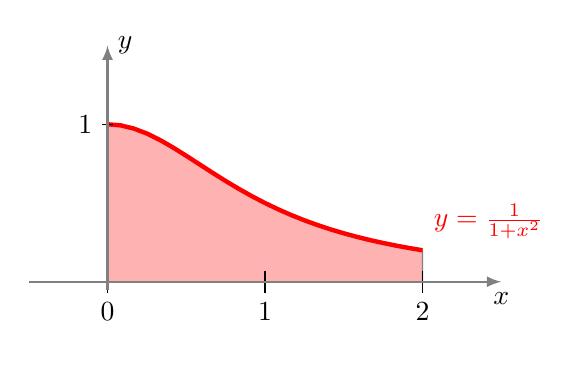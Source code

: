\begin{tikzpicture}[scale=2]

% Graphe et aire
  \fill[red!30] (0,0) -- plot[domain=0:2] (\x,{1/(1+\x*\x)}) -- (2,0) -- cycle; 
% \node at (0.5,0.3) {$\mathcal{A}$};

  \draw[gray] (0,0) -- plot[domain=-0:2] (\x,{1/(1+\x*\x)}) -- (2,0) -- cycle;
  \draw[ultra thick, color=red,domain=0:2] plot (\x,{1/(1+\x*\x)}) node[above right] {$y=\frac{1}{1+x^2}$};

% Labels
  \foreach \x/\xtext in {0/0, 1/1, 2/2}
  \draw (\x cm,2pt) -- (\x cm,-2pt) node[anchor=north] {$\xtext$};
  \draw (1pt,1cm) -- (-1pt,1cm) node[anchor=east] {$1$};
  \node[below, inner sep=10pt] at (0.5,0) {\vphantom{$n=10$}};

% Axes
     \draw[->,>=latex,thick, gray] (-0.5,0)--(2.5,0) node[below,black] {$x$};
     \draw[->,>=latex,thick, gray] (0,-0.05)--(0,1.5) node[right,black] {$y$};  

\end{tikzpicture}

